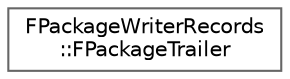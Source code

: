digraph "Graphical Class Hierarchy"
{
 // INTERACTIVE_SVG=YES
 // LATEX_PDF_SIZE
  bgcolor="transparent";
  edge [fontname=Helvetica,fontsize=10,labelfontname=Helvetica,labelfontsize=10];
  node [fontname=Helvetica,fontsize=10,shape=box,height=0.2,width=0.4];
  rankdir="LR";
  Node0 [id="Node000000",label="FPackageWriterRecords\l::FPackageTrailer",height=0.2,width=0.4,color="grey40", fillcolor="white", style="filled",URL="$dc/db0/structFPackageWriterRecords_1_1FPackageTrailer.html",tooltip=" "];
}
